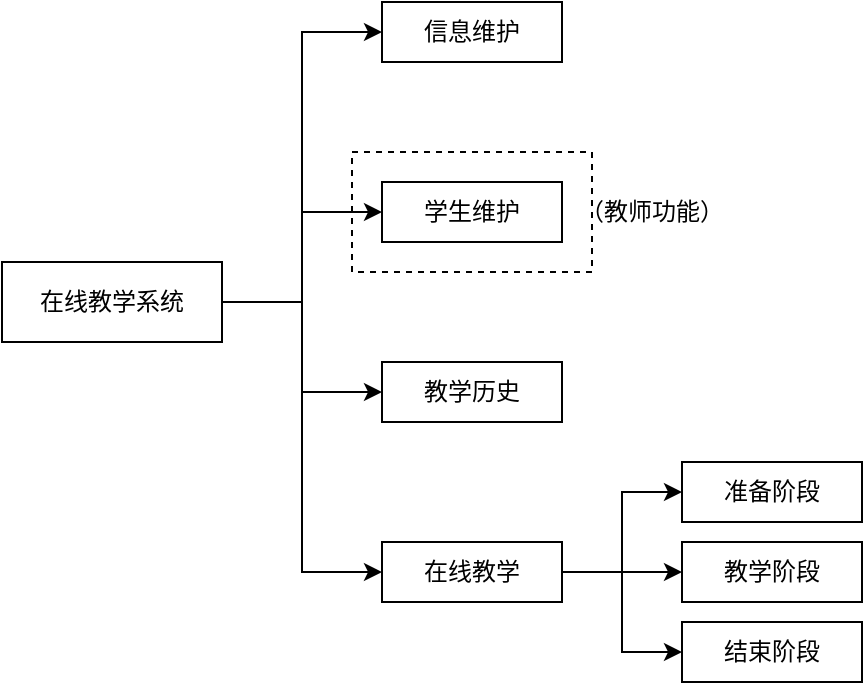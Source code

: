 <mxfile version="17.4.5" type="github">
  <diagram id="Ah3u9-YwMM3J3fxS9JHa" name="Page-1">
    <mxGraphModel dx="946" dy="557" grid="1" gridSize="10" guides="1" tooltips="1" connect="1" arrows="1" fold="1" page="1" pageScale="1" pageWidth="827" pageHeight="1169" math="0" shadow="0">
      <root>
        <mxCell id="0" />
        <mxCell id="1" parent="0" />
        <mxCell id="NZ0ZN0IfbOYBqgOAHwq9-8" value="" style="rounded=0;whiteSpace=wrap;html=1;dashed=1;" vertex="1" parent="1">
          <mxGeometry x="175" y="75" width="120" height="60" as="geometry" />
        </mxCell>
        <mxCell id="NZ0ZN0IfbOYBqgOAHwq9-4" style="edgeStyle=orthogonalEdgeStyle;rounded=0;orthogonalLoop=1;jettySize=auto;html=1;exitX=1;exitY=0.5;exitDx=0;exitDy=0;entryX=0;entryY=0.5;entryDx=0;entryDy=0;" edge="1" parent="1" source="0eeVL74wy0feNlC6x5A--1" target="0eeVL74wy0feNlC6x5A--2">
          <mxGeometry relative="1" as="geometry" />
        </mxCell>
        <mxCell id="NZ0ZN0IfbOYBqgOAHwq9-5" style="edgeStyle=orthogonalEdgeStyle;rounded=0;orthogonalLoop=1;jettySize=auto;html=1;exitX=1;exitY=0.5;exitDx=0;exitDy=0;entryX=0;entryY=0.5;entryDx=0;entryDy=0;" edge="1" parent="1" source="0eeVL74wy0feNlC6x5A--1" target="0eeVL74wy0feNlC6x5A--3">
          <mxGeometry relative="1" as="geometry" />
        </mxCell>
        <mxCell id="NZ0ZN0IfbOYBqgOAHwq9-6" style="edgeStyle=orthogonalEdgeStyle;rounded=0;orthogonalLoop=1;jettySize=auto;html=1;exitX=1;exitY=0.5;exitDx=0;exitDy=0;entryX=0;entryY=0.5;entryDx=0;entryDy=0;" edge="1" parent="1" source="0eeVL74wy0feNlC6x5A--1" target="0eeVL74wy0feNlC6x5A--4">
          <mxGeometry relative="1" as="geometry" />
        </mxCell>
        <mxCell id="NZ0ZN0IfbOYBqgOAHwq9-7" style="edgeStyle=orthogonalEdgeStyle;rounded=0;orthogonalLoop=1;jettySize=auto;html=1;exitX=1;exitY=0.5;exitDx=0;exitDy=0;entryX=0;entryY=0.5;entryDx=0;entryDy=0;" edge="1" parent="1" source="0eeVL74wy0feNlC6x5A--1" target="0eeVL74wy0feNlC6x5A--5">
          <mxGeometry relative="1" as="geometry" />
        </mxCell>
        <mxCell id="0eeVL74wy0feNlC6x5A--1" value="在线教学系统" style="rounded=0;whiteSpace=wrap;html=1;" parent="1" vertex="1">
          <mxGeometry y="130" width="110" height="40" as="geometry" />
        </mxCell>
        <mxCell id="0eeVL74wy0feNlC6x5A--2" value="信息维护" style="rounded=0;whiteSpace=wrap;html=1;" parent="1" vertex="1">
          <mxGeometry x="190" width="90" height="30" as="geometry" />
        </mxCell>
        <mxCell id="0eeVL74wy0feNlC6x5A--3" value="学生维护" style="rounded=0;whiteSpace=wrap;html=1;" parent="1" vertex="1">
          <mxGeometry x="190" y="90" width="90" height="30" as="geometry" />
        </mxCell>
        <mxCell id="0eeVL74wy0feNlC6x5A--4" value="教学历史" style="rounded=0;whiteSpace=wrap;html=1;" parent="1" vertex="1">
          <mxGeometry x="190" y="180" width="90" height="30" as="geometry" />
        </mxCell>
        <mxCell id="NZ0ZN0IfbOYBqgOAHwq9-1" style="edgeStyle=orthogonalEdgeStyle;rounded=0;orthogonalLoop=1;jettySize=auto;html=1;entryX=0;entryY=0.5;entryDx=0;entryDy=0;" edge="1" parent="1" source="0eeVL74wy0feNlC6x5A--5" target="0eeVL74wy0feNlC6x5A--6">
          <mxGeometry relative="1" as="geometry" />
        </mxCell>
        <mxCell id="NZ0ZN0IfbOYBqgOAHwq9-2" style="edgeStyle=orthogonalEdgeStyle;rounded=0;orthogonalLoop=1;jettySize=auto;html=1;exitX=1;exitY=0.5;exitDx=0;exitDy=0;entryX=0;entryY=0.5;entryDx=0;entryDy=0;" edge="1" parent="1" source="0eeVL74wy0feNlC6x5A--5" target="0eeVL74wy0feNlC6x5A--7">
          <mxGeometry relative="1" as="geometry" />
        </mxCell>
        <mxCell id="NZ0ZN0IfbOYBqgOAHwq9-3" style="edgeStyle=orthogonalEdgeStyle;rounded=0;orthogonalLoop=1;jettySize=auto;html=1;exitX=1;exitY=0.5;exitDx=0;exitDy=0;entryX=0;entryY=0.5;entryDx=0;entryDy=0;" edge="1" parent="1" source="0eeVL74wy0feNlC6x5A--5" target="0eeVL74wy0feNlC6x5A--8">
          <mxGeometry relative="1" as="geometry" />
        </mxCell>
        <mxCell id="0eeVL74wy0feNlC6x5A--5" value="在线教学" style="rounded=0;whiteSpace=wrap;html=1;" parent="1" vertex="1">
          <mxGeometry x="190" y="270" width="90" height="30" as="geometry" />
        </mxCell>
        <mxCell id="0eeVL74wy0feNlC6x5A--6" value="准备阶段" style="rounded=0;whiteSpace=wrap;html=1;" parent="1" vertex="1">
          <mxGeometry x="340" y="230" width="90" height="30" as="geometry" />
        </mxCell>
        <mxCell id="0eeVL74wy0feNlC6x5A--7" value="教学阶段" style="rounded=0;whiteSpace=wrap;html=1;" parent="1" vertex="1">
          <mxGeometry x="340" y="270" width="90" height="30" as="geometry" />
        </mxCell>
        <mxCell id="0eeVL74wy0feNlC6x5A--8" value="结束阶段" style="rounded=0;whiteSpace=wrap;html=1;" parent="1" vertex="1">
          <mxGeometry x="340" y="310" width="90" height="30" as="geometry" />
        </mxCell>
        <mxCell id="NZ0ZN0IfbOYBqgOAHwq9-9" value="（教师功能）" style="text;html=1;strokeColor=none;fillColor=none;align=center;verticalAlign=middle;whiteSpace=wrap;rounded=0;dashed=1;" vertex="1" parent="1">
          <mxGeometry x="280" y="90" width="90" height="30" as="geometry" />
        </mxCell>
      </root>
    </mxGraphModel>
  </diagram>
</mxfile>
